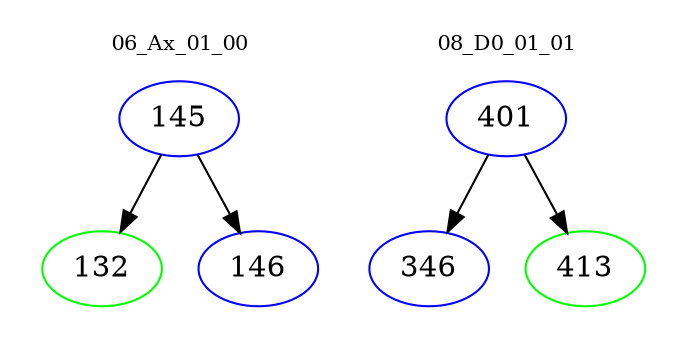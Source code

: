 digraph{
subgraph cluster_0 {
color = white
label = "06_Ax_01_00";
fontsize=10;
T0_145 [label="145", color="blue"]
T0_145 -> T0_132 [color="black"]
T0_132 [label="132", color="green"]
T0_145 -> T0_146 [color="black"]
T0_146 [label="146", color="blue"]
}
subgraph cluster_1 {
color = white
label = "08_D0_01_01";
fontsize=10;
T1_401 [label="401", color="blue"]
T1_401 -> T1_346 [color="black"]
T1_346 [label="346", color="blue"]
T1_401 -> T1_413 [color="black"]
T1_413 [label="413", color="green"]
}
}
